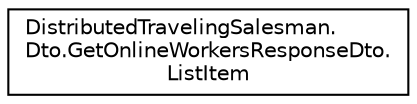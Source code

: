digraph "Graphical Class Hierarchy"
{
 // INTERACTIVE_SVG=YES
 // LATEX_PDF_SIZE
  edge [fontname="Helvetica",fontsize="10",labelfontname="Helvetica",labelfontsize="10"];
  node [fontname="Helvetica",fontsize="10",shape=record];
  rankdir="LR";
  Node0 [label="DistributedTravelingSalesman.\lDto.GetOnlineWorkersResponseDto.\lListItem",height=0.2,width=0.4,color="black", fillcolor="white", style="filled",URL="$class_distributed_traveling_salesman_1_1_dto_1_1_get_online_workers_response_dto_1_1_list_item.html",tooltip=" "];
}
